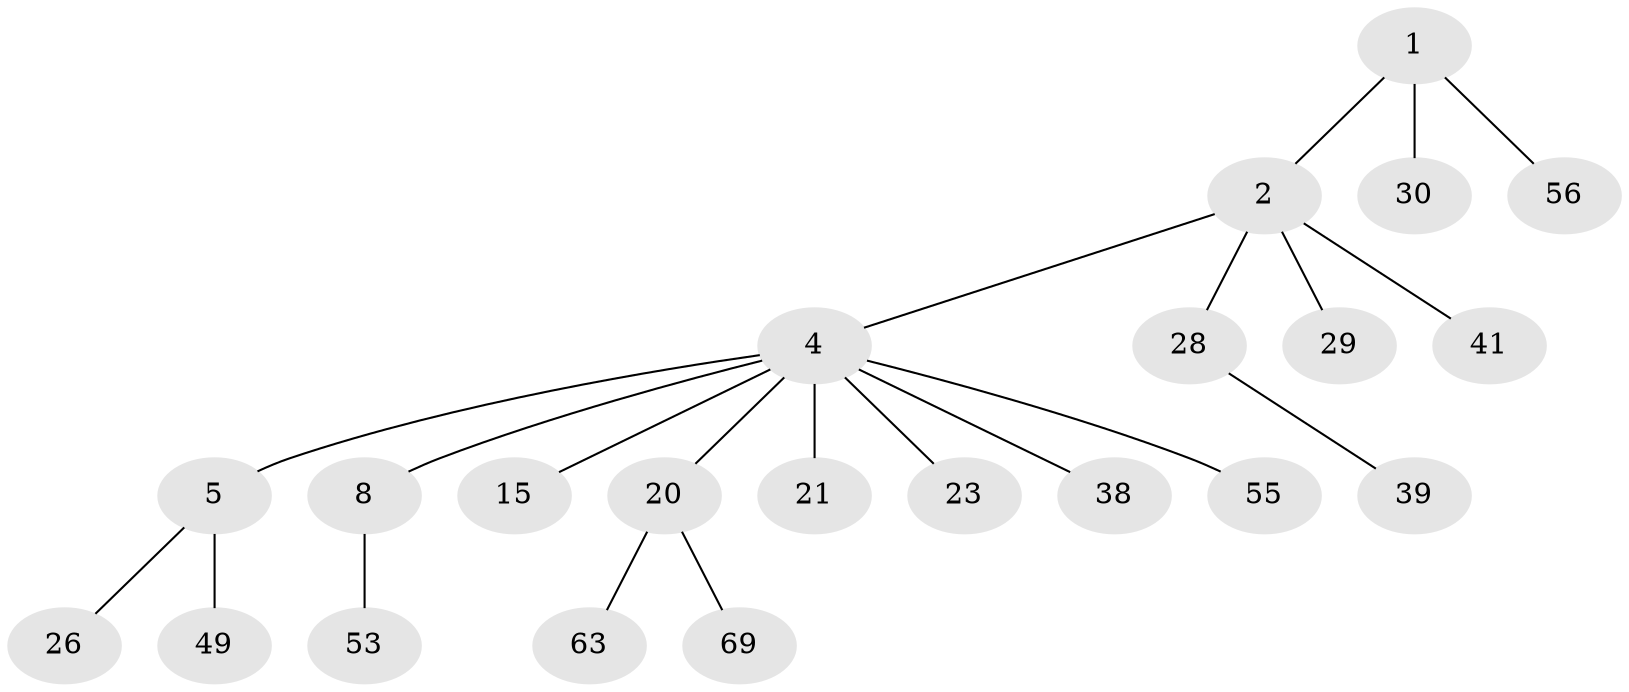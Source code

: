 // original degree distribution, {4: 0.06756756756756757, 7: 0.013513513513513514, 2: 0.32432432432432434, 6: 0.013513513513513514, 3: 0.12162162162162163, 5: 0.013513513513513514, 1: 0.44594594594594594}
// Generated by graph-tools (version 1.1) at 2025/19/03/04/25 18:19:17]
// undirected, 22 vertices, 21 edges
graph export_dot {
graph [start="1"]
  node [color=gray90,style=filled];
  1 [super="+3+34+18"];
  2 [super="+11+13+62+17+45"];
  4 [super="+7+6+51+22"];
  5 [super="+12+9+14"];
  8 [super="+43+58+36+31"];
  15 [super="+40"];
  20 [super="+47+60"];
  21;
  23;
  26 [super="+35"];
  28 [super="+37"];
  29 [super="+57"];
  30 [super="+48"];
  38;
  39 [super="+44"];
  41;
  49;
  53;
  55;
  56 [super="+73"];
  63;
  69;
  1 -- 2;
  1 -- 56;
  1 -- 30;
  2 -- 4;
  2 -- 41;
  2 -- 28;
  2 -- 29;
  4 -- 5;
  4 -- 8;
  4 -- 21;
  4 -- 15;
  4 -- 20;
  4 -- 38;
  4 -- 55;
  4 -- 23;
  5 -- 26;
  5 -- 49;
  8 -- 53;
  20 -- 69;
  20 -- 63;
  28 -- 39;
}
